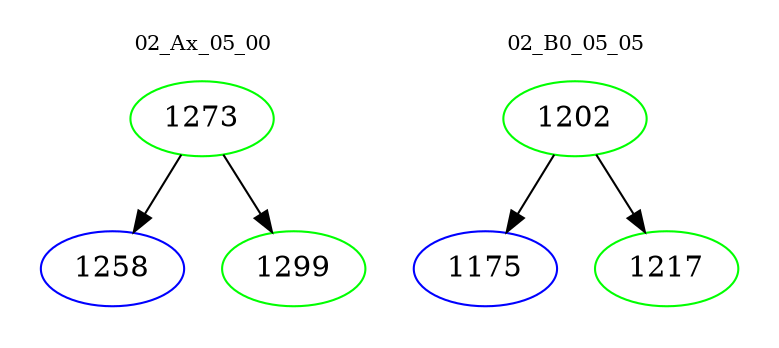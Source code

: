 digraph{
subgraph cluster_0 {
color = white
label = "02_Ax_05_00";
fontsize=10;
T0_1273 [label="1273", color="green"]
T0_1273 -> T0_1258 [color="black"]
T0_1258 [label="1258", color="blue"]
T0_1273 -> T0_1299 [color="black"]
T0_1299 [label="1299", color="green"]
}
subgraph cluster_1 {
color = white
label = "02_B0_05_05";
fontsize=10;
T1_1202 [label="1202", color="green"]
T1_1202 -> T1_1175 [color="black"]
T1_1175 [label="1175", color="blue"]
T1_1202 -> T1_1217 [color="black"]
T1_1217 [label="1217", color="green"]
}
}
